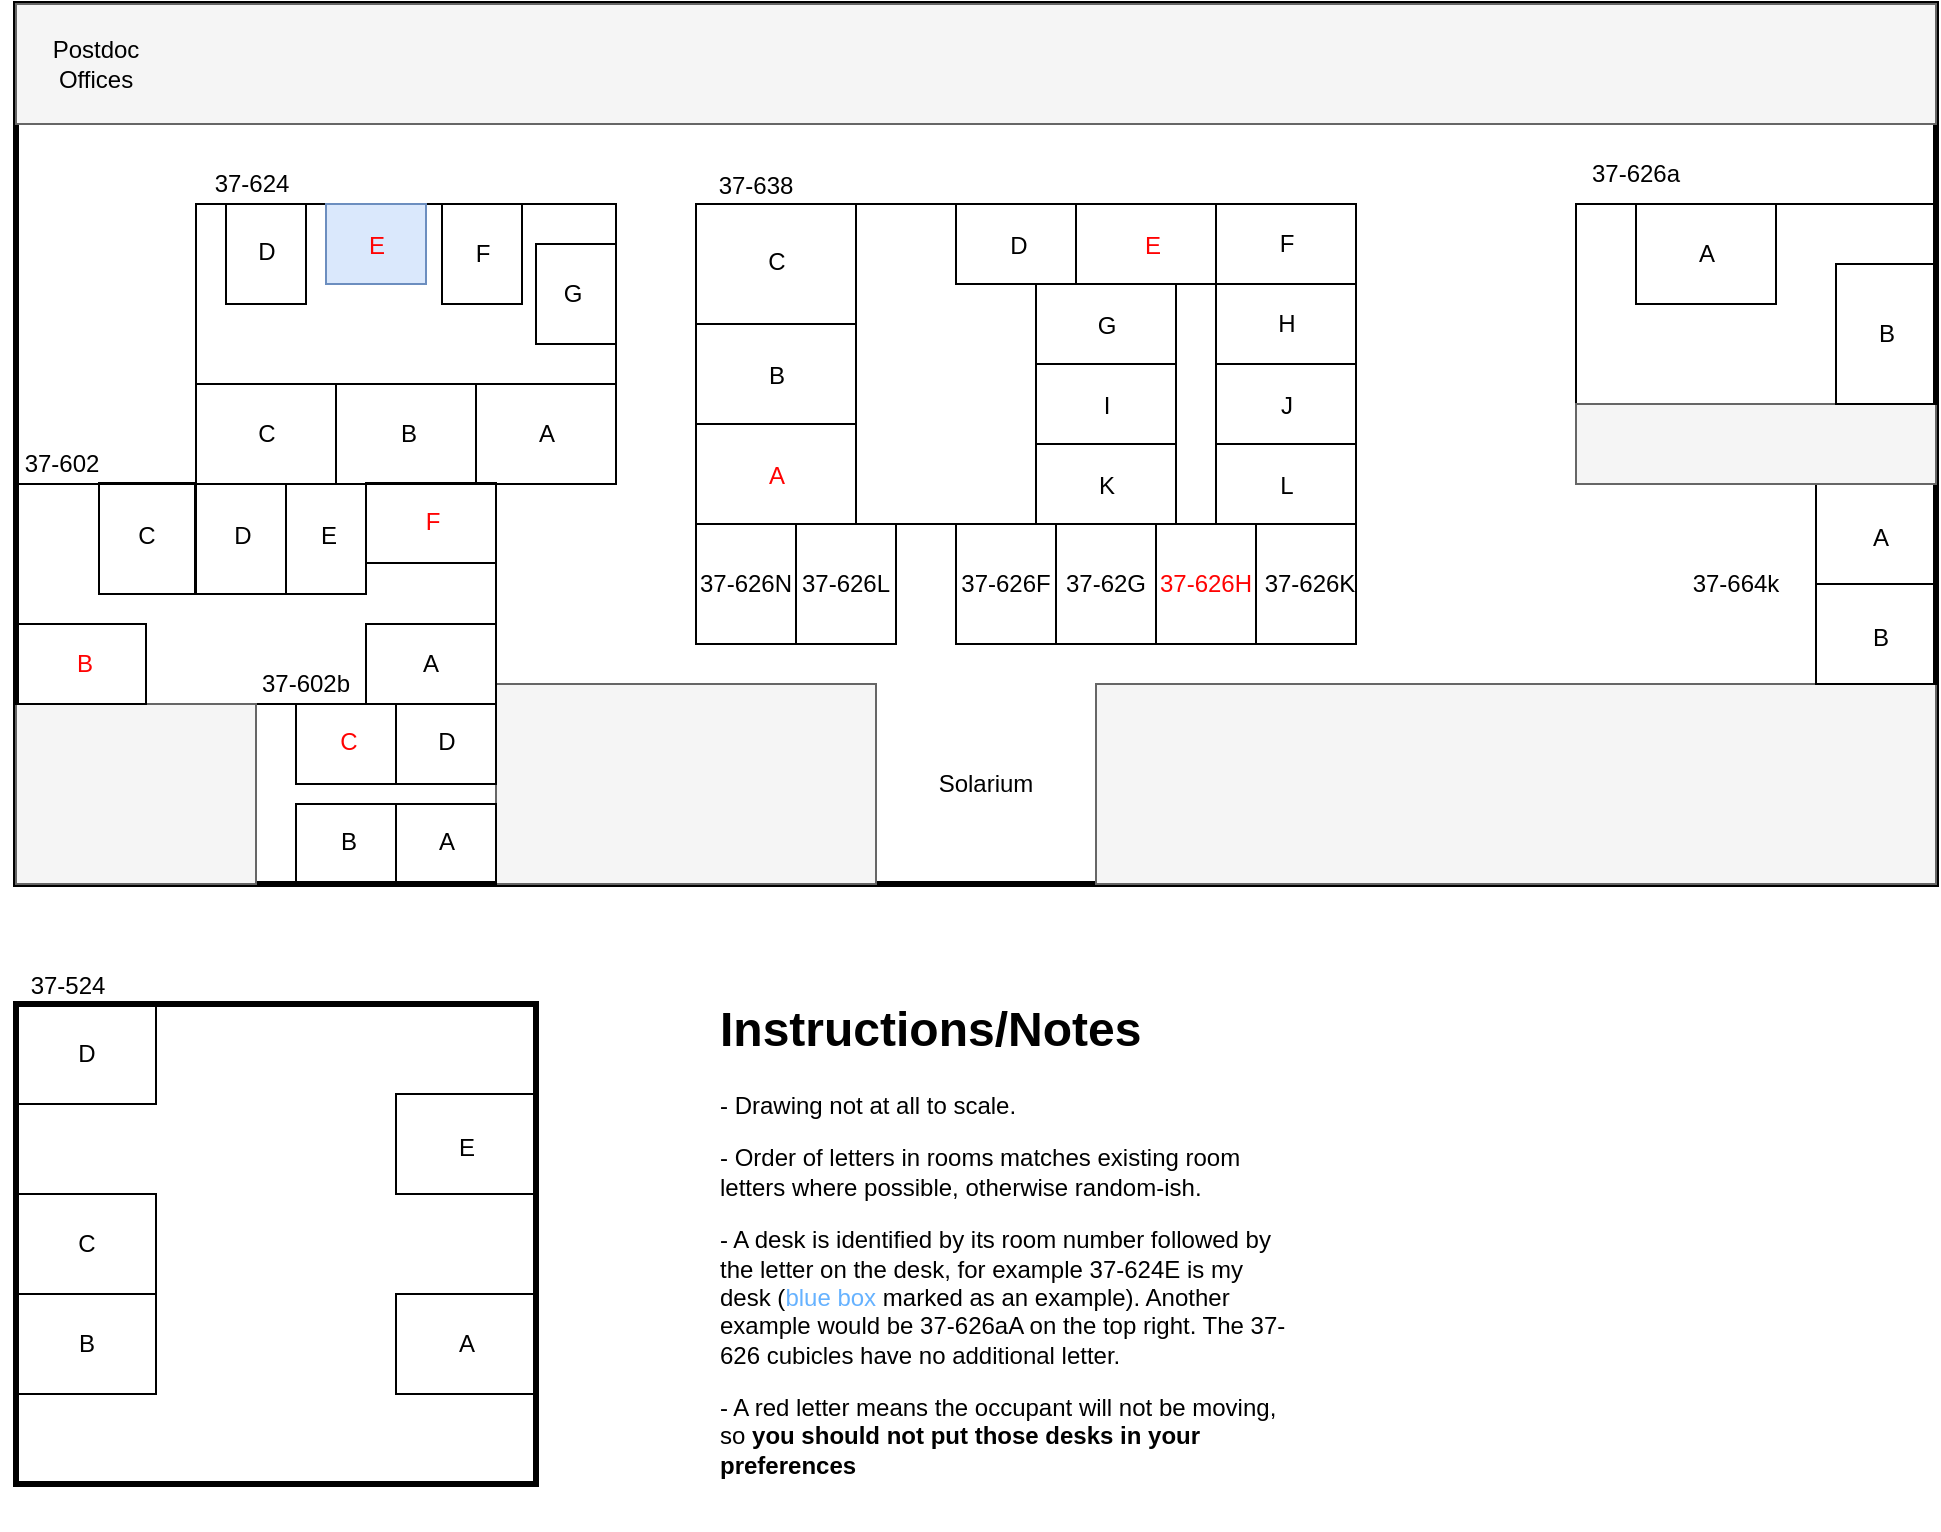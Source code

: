 <mxfile version="24.0.1" type="github">
  <diagram name="Page-1" id="cr1Za1uVQgATXjZ6iJ6d">
    <mxGraphModel dx="1077" dy="583" grid="1" gridSize="10" guides="1" tooltips="1" connect="1" arrows="1" fold="1" page="1" pageScale="1" pageWidth="1100" pageHeight="850" math="0" shadow="0">
      <root>
        <mxCell id="0" />
        <mxCell id="1" parent="0" />
        <mxCell id="AhOhHvn87h0xQgYjtJXQ-2" value="" style="rounded=0;whiteSpace=wrap;html=1;fillColor=none;strokeWidth=3;" parent="1" vertex="1">
          <mxGeometry x="60" y="60" width="960" height="440" as="geometry" />
        </mxCell>
        <mxCell id="AhOhHvn87h0xQgYjtJXQ-3" value="" style="rounded=0;whiteSpace=wrap;html=1;strokeWidth=3;fillColor=none;" parent="1" vertex="1">
          <mxGeometry x="60" y="560" width="260" height="240" as="geometry" />
        </mxCell>
        <mxCell id="AhOhHvn87h0xQgYjtJXQ-5" value="" style="rounded=0;whiteSpace=wrap;html=1;fillColor=#f5f5f5;fontColor=#333333;strokeColor=#666666;shadow=0;glass=0;" parent="1" vertex="1">
          <mxGeometry x="60" y="60" width="960" height="60" as="geometry" />
        </mxCell>
        <mxCell id="AhOhHvn87h0xQgYjtJXQ-6" value="Postdoc Offices" style="text;html=1;strokeColor=none;fillColor=none;align=center;verticalAlign=middle;whiteSpace=wrap;rounded=0;" parent="1" vertex="1">
          <mxGeometry x="70" y="75" width="60" height="30" as="geometry" />
        </mxCell>
        <mxCell id="AhOhHvn87h0xQgYjtJXQ-7" value="" style="rounded=0;whiteSpace=wrap;html=1;fillColor=none;" parent="1" vertex="1">
          <mxGeometry x="150" y="160" width="210" height="140" as="geometry" />
        </mxCell>
        <mxCell id="AhOhHvn87h0xQgYjtJXQ-9" value="" style="rounded=0;whiteSpace=wrap;html=1;fillColor=none;" parent="1" vertex="1">
          <mxGeometry x="60" y="300" width="240" height="110" as="geometry" />
        </mxCell>
        <mxCell id="AhOhHvn87h0xQgYjtJXQ-11" value="" style="rounded=0;whiteSpace=wrap;html=1;fillColor=#f5f5f5;fontColor=#333333;strokeColor=#666666;" parent="1" vertex="1">
          <mxGeometry x="300" y="400" width="190" height="100" as="geometry" />
        </mxCell>
        <mxCell id="-M64CqVJRw943yaDAng4-1" value="" style="rounded=0;whiteSpace=wrap;html=1;fillColor=#f5f5f5;fontColor=#333333;strokeColor=#666666;" parent="1" vertex="1">
          <mxGeometry x="600" y="400" width="420" height="100" as="geometry" />
        </mxCell>
        <mxCell id="-M64CqVJRw943yaDAng4-2" value="" style="rounded=0;whiteSpace=wrap;html=1;fillColor=none;" parent="1" vertex="1">
          <mxGeometry x="400" y="160" width="330" height="160" as="geometry" />
        </mxCell>
        <mxCell id="-M64CqVJRw943yaDAng4-3" value="" style="rounded=0;whiteSpace=wrap;html=1;fillColor=none;" parent="1" vertex="1">
          <mxGeometry x="530" y="320" width="50" height="60" as="geometry" />
        </mxCell>
        <mxCell id="-M64CqVJRw943yaDAng4-4" value="" style="rounded=0;whiteSpace=wrap;html=1;fillColor=none;" parent="1" vertex="1">
          <mxGeometry x="400" y="320" width="50" height="60" as="geometry" />
        </mxCell>
        <mxCell id="-M64CqVJRw943yaDAng4-5" value="" style="rounded=0;whiteSpace=wrap;html=1;fillColor=none;" parent="1" vertex="1">
          <mxGeometry x="840" y="160" width="180" height="100" as="geometry" />
        </mxCell>
        <mxCell id="-M64CqVJRw943yaDAng4-6" value="" style="rounded=0;whiteSpace=wrap;html=1;fillColor=none;" parent="1" vertex="1">
          <mxGeometry x="400" y="270" width="80" height="50" as="geometry" />
        </mxCell>
        <mxCell id="-M64CqVJRw943yaDAng4-7" value="" style="rounded=0;whiteSpace=wrap;html=1;fillColor=none;" parent="1" vertex="1">
          <mxGeometry x="400" y="220" width="80" height="50" as="geometry" />
        </mxCell>
        <mxCell id="-M64CqVJRw943yaDAng4-8" value="" style="rounded=0;whiteSpace=wrap;html=1;fillColor=none;" parent="1" vertex="1">
          <mxGeometry x="400" y="160" width="80" height="60" as="geometry" />
        </mxCell>
        <mxCell id="-M64CqVJRw943yaDAng4-9" value="" style="rounded=0;whiteSpace=wrap;html=1;fillColor=none;" parent="1" vertex="1">
          <mxGeometry x="960" y="350" width="60" height="50" as="geometry" />
        </mxCell>
        <mxCell id="-M64CqVJRw943yaDAng4-10" value="" style="rounded=0;whiteSpace=wrap;html=1;fillColor=none;" parent="1" vertex="1">
          <mxGeometry x="960" y="300" width="60" height="50" as="geometry" />
        </mxCell>
        <mxCell id="-M64CqVJRw943yaDAng4-11" value="" style="rounded=0;whiteSpace=wrap;html=1;fillColor=none;" parent="1" vertex="1">
          <mxGeometry x="530" y="160" width="60" height="40" as="geometry" />
        </mxCell>
        <mxCell id="-M64CqVJRw943yaDAng4-12" value="" style="rounded=0;whiteSpace=wrap;html=1;fillColor=none;" parent="1" vertex="1">
          <mxGeometry x="590" y="160" width="70" height="40" as="geometry" />
        </mxCell>
        <mxCell id="-M64CqVJRw943yaDAng4-13" value="" style="rounded=0;whiteSpace=wrap;html=1;fillColor=none;" parent="1" vertex="1">
          <mxGeometry x="660" y="160" width="70" height="40" as="geometry" />
        </mxCell>
        <mxCell id="-M64CqVJRw943yaDAng4-14" value="" style="rounded=0;whiteSpace=wrap;html=1;fillColor=none;" parent="1" vertex="1">
          <mxGeometry x="660" y="200" width="70" height="40" as="geometry" />
        </mxCell>
        <mxCell id="-M64CqVJRw943yaDAng4-15" value="" style="rounded=0;whiteSpace=wrap;html=1;fillColor=none;" parent="1" vertex="1">
          <mxGeometry x="660" y="240" width="70" height="40" as="geometry" />
        </mxCell>
        <mxCell id="-M64CqVJRw943yaDAng4-16" value="" style="rounded=0;whiteSpace=wrap;html=1;fillColor=none;" parent="1" vertex="1">
          <mxGeometry x="660" y="280" width="70" height="40" as="geometry" />
        </mxCell>
        <mxCell id="-M64CqVJRw943yaDAng4-17" value="" style="rounded=0;whiteSpace=wrap;html=1;fillColor=none;" parent="1" vertex="1">
          <mxGeometry x="570" y="200" width="70" height="40" as="geometry" />
        </mxCell>
        <mxCell id="-M64CqVJRw943yaDAng4-18" value="" style="rounded=0;whiteSpace=wrap;html=1;fillColor=none;" parent="1" vertex="1">
          <mxGeometry x="570" y="240" width="70" height="40" as="geometry" />
        </mxCell>
        <mxCell id="-M64CqVJRw943yaDAng4-19" value="" style="rounded=0;whiteSpace=wrap;html=1;fillColor=none;" parent="1" vertex="1">
          <mxGeometry x="570" y="280" width="70" height="40" as="geometry" />
        </mxCell>
        <mxCell id="-M64CqVJRw943yaDAng4-20" value="" style="rounded=0;whiteSpace=wrap;html=1;fillColor=#f5f5f5;fontColor=#333333;strokeColor=#666666;" parent="1" vertex="1">
          <mxGeometry x="60" y="410" width="120" height="90" as="geometry" />
        </mxCell>
        <mxCell id="-M64CqVJRw943yaDAng4-21" value="" style="rounded=0;whiteSpace=wrap;html=1;fillColor=none;" parent="1" vertex="1">
          <mxGeometry x="150" y="250" width="70" height="50" as="geometry" />
        </mxCell>
        <mxCell id="-M64CqVJRw943yaDAng4-22" value="" style="rounded=0;whiteSpace=wrap;html=1;fillColor=none;" parent="1" vertex="1">
          <mxGeometry x="220" y="250" width="70" height="50" as="geometry" />
        </mxCell>
        <mxCell id="-M64CqVJRw943yaDAng4-23" value="" style="rounded=0;whiteSpace=wrap;html=1;fillColor=none;" parent="1" vertex="1">
          <mxGeometry x="290" y="250" width="70" height="50" as="geometry" />
        </mxCell>
        <mxCell id="-M64CqVJRw943yaDAng4-24" value="" style="rounded=0;whiteSpace=wrap;html=1;fillColor=none;" parent="1" vertex="1">
          <mxGeometry x="450" y="320" width="50" height="60" as="geometry" />
        </mxCell>
        <mxCell id="-M64CqVJRw943yaDAng4-25" value="" style="rounded=0;whiteSpace=wrap;html=1;fillColor=none;" parent="1" vertex="1">
          <mxGeometry x="580" y="320" width="50" height="60" as="geometry" />
        </mxCell>
        <mxCell id="-M64CqVJRw943yaDAng4-26" value="" style="rounded=0;whiteSpace=wrap;html=1;fillColor=none;" parent="1" vertex="1">
          <mxGeometry x="630" y="320" width="50" height="60" as="geometry" />
        </mxCell>
        <mxCell id="-M64CqVJRw943yaDAng4-27" value="" style="rounded=0;whiteSpace=wrap;html=1;fillColor=none;" parent="1" vertex="1">
          <mxGeometry x="680" y="320" width="50" height="60" as="geometry" />
        </mxCell>
        <mxCell id="-M64CqVJRw943yaDAng4-28" value="" style="rounded=0;whiteSpace=wrap;html=1;fillColor=#f5f5f5;fontColor=#333333;strokeColor=#666666;" parent="1" vertex="1">
          <mxGeometry x="840" y="260" width="180" height="40" as="geometry" />
        </mxCell>
        <mxCell id="-M64CqVJRw943yaDAng4-29" value="" style="rounded=0;whiteSpace=wrap;html=1;fillColor=none;" parent="1" vertex="1">
          <mxGeometry x="320" y="180" width="40" height="50" as="geometry" />
        </mxCell>
        <mxCell id="-M64CqVJRw943yaDAng4-30" value="" style="rounded=0;whiteSpace=wrap;html=1;fillColor=none;" parent="1" vertex="1">
          <mxGeometry x="273" y="160" width="40" height="50" as="geometry" />
        </mxCell>
        <mxCell id="-M64CqVJRw943yaDAng4-31" value="" style="rounded=0;whiteSpace=wrap;html=1;fillColor=#dae8fc;rotation=90;strokeColor=#6c8ebf;" parent="1" vertex="1">
          <mxGeometry x="220" y="155" width="40" height="50" as="geometry" />
        </mxCell>
        <mxCell id="-M64CqVJRw943yaDAng4-32" value="" style="rounded=0;whiteSpace=wrap;html=1;fillColor=none;rotation=0;" parent="1" vertex="1">
          <mxGeometry x="165" y="160" width="40" height="50" as="geometry" />
        </mxCell>
        <mxCell id="-M64CqVJRw943yaDAng4-33" value="" style="rounded=0;whiteSpace=wrap;html=1;fillColor=none;rotation=90;" parent="1" vertex="1">
          <mxGeometry x="255" y="405" width="40" height="50" as="geometry" />
        </mxCell>
        <mxCell id="-M64CqVJRw943yaDAng4-34" value="" style="rounded=0;whiteSpace=wrap;html=1;fillColor=none;rotation=90;" parent="1" vertex="1">
          <mxGeometry x="205" y="405" width="40" height="50" as="geometry" />
        </mxCell>
        <mxCell id="-M64CqVJRw943yaDAng4-35" value="" style="rounded=0;whiteSpace=wrap;html=1;fillColor=none;rotation=90;" parent="1" vertex="1">
          <mxGeometry x="205" y="455" width="40" height="50" as="geometry" />
        </mxCell>
        <mxCell id="-M64CqVJRw943yaDAng4-36" value="" style="rounded=0;whiteSpace=wrap;html=1;fillColor=none;rotation=90;" parent="1" vertex="1">
          <mxGeometry x="255" y="455" width="40" height="50" as="geometry" />
        </mxCell>
        <mxCell id="-M64CqVJRw943yaDAng4-37" value="" style="rounded=0;whiteSpace=wrap;html=1;fillColor=none;rotation=90;" parent="1" vertex="1">
          <mxGeometry x="247.5" y="357.5" width="40" height="65" as="geometry" />
        </mxCell>
        <mxCell id="-M64CqVJRw943yaDAng4-38" value="" style="rounded=0;whiteSpace=wrap;html=1;fillColor=none;rotation=90;" parent="1" vertex="1">
          <mxGeometry x="247.5" y="287" width="40" height="65" as="geometry" />
        </mxCell>
        <mxCell id="-M64CqVJRw943yaDAng4-39" value="" style="rounded=0;whiteSpace=wrap;html=1;fillColor=none;rotation=-180;" parent="1" vertex="1">
          <mxGeometry x="195" y="300" width="40" height="55" as="geometry" />
        </mxCell>
        <mxCell id="-M64CqVJRw943yaDAng4-41" value="" style="rounded=0;whiteSpace=wrap;html=1;fillColor=none;rotation=90;" parent="1" vertex="1">
          <mxGeometry x="72.5" y="357.5" width="40" height="65" as="geometry" />
        </mxCell>
        <mxCell id="-M64CqVJRw943yaDAng4-42" value="" style="rounded=0;whiteSpace=wrap;html=1;fillColor=none;rotation=90;" parent="1" vertex="1">
          <mxGeometry x="97.75" y="303.25" width="55.5" height="48" as="geometry" />
        </mxCell>
        <mxCell id="-M64CqVJRw943yaDAng4-44" value="" style="rounded=0;whiteSpace=wrap;html=1;fillColor=none;rotation=-180;" parent="1" vertex="1">
          <mxGeometry x="150" y="300" width="45" height="55" as="geometry" />
        </mxCell>
        <mxCell id="-M64CqVJRw943yaDAng4-45" value="" style="rounded=0;whiteSpace=wrap;html=1;fillColor=none;" parent="1" vertex="1">
          <mxGeometry x="970" y="190" width="50" height="70" as="geometry" />
        </mxCell>
        <mxCell id="-M64CqVJRw943yaDAng4-46" value="" style="rounded=0;whiteSpace=wrap;html=1;fillColor=none;rotation=90;" parent="1" vertex="1">
          <mxGeometry x="880" y="150" width="50" height="70" as="geometry" />
        </mxCell>
        <mxCell id="-M64CqVJRw943yaDAng4-47" value="" style="rounded=0;whiteSpace=wrap;html=1;fillColor=none;" parent="1" vertex="1">
          <mxGeometry x="60" y="560" width="70" height="50" as="geometry" />
        </mxCell>
        <mxCell id="-M64CqVJRw943yaDAng4-48" value="" style="rounded=0;whiteSpace=wrap;html=1;fillColor=none;" parent="1" vertex="1">
          <mxGeometry x="60" y="655" width="70" height="50" as="geometry" />
        </mxCell>
        <mxCell id="-M64CqVJRw943yaDAng4-49" value="" style="rounded=0;whiteSpace=wrap;html=1;fillColor=none;" parent="1" vertex="1">
          <mxGeometry x="60" y="705" width="70" height="50" as="geometry" />
        </mxCell>
        <mxCell id="-M64CqVJRw943yaDAng4-50" value="" style="rounded=0;whiteSpace=wrap;html=1;fillColor=none;" parent="1" vertex="1">
          <mxGeometry x="250" y="705" width="70" height="50" as="geometry" />
        </mxCell>
        <mxCell id="-M64CqVJRw943yaDAng4-51" value="" style="rounded=0;whiteSpace=wrap;html=1;fillColor=none;" parent="1" vertex="1">
          <mxGeometry x="250" y="605" width="70" height="50" as="geometry" />
        </mxCell>
        <mxCell id="-M64CqVJRw943yaDAng4-55" value="37-624" style="text;html=1;strokeColor=none;fillColor=none;align=center;verticalAlign=middle;whiteSpace=wrap;rounded=0;" parent="1" vertex="1">
          <mxGeometry x="148" y="135" width="60" height="30" as="geometry" />
        </mxCell>
        <mxCell id="-M64CqVJRw943yaDAng4-56" value="37-638" style="text;html=1;strokeColor=none;fillColor=none;align=center;verticalAlign=middle;whiteSpace=wrap;rounded=0;" parent="1" vertex="1">
          <mxGeometry x="400" y="136" width="60" height="30" as="geometry" />
        </mxCell>
        <mxCell id="-M64CqVJRw943yaDAng4-57" value="Solarium" style="text;html=1;strokeColor=none;fillColor=none;align=center;verticalAlign=middle;whiteSpace=wrap;rounded=0;" parent="1" vertex="1">
          <mxGeometry x="515" y="435" width="60" height="30" as="geometry" />
        </mxCell>
        <mxCell id="-M64CqVJRw943yaDAng4-58" value="37-602" style="text;html=1;strokeColor=none;fillColor=none;align=center;verticalAlign=middle;whiteSpace=wrap;rounded=0;" parent="1" vertex="1">
          <mxGeometry x="52.5" y="275" width="60" height="30" as="geometry" />
        </mxCell>
        <mxCell id="-M64CqVJRw943yaDAng4-59" value="37-602b" style="text;html=1;strokeColor=none;fillColor=none;align=center;verticalAlign=middle;whiteSpace=wrap;rounded=0;" parent="1" vertex="1">
          <mxGeometry x="175" y="385" width="60" height="30" as="geometry" />
        </mxCell>
        <mxCell id="-M64CqVJRw943yaDAng4-60" value="37-626N" style="text;html=1;strokeColor=none;fillColor=none;align=center;verticalAlign=middle;whiteSpace=wrap;rounded=0;" parent="1" vertex="1">
          <mxGeometry x="395" y="335" width="60" height="30" as="geometry" />
        </mxCell>
        <mxCell id="-M64CqVJRw943yaDAng4-61" value="37-626L" style="text;html=1;strokeColor=none;fillColor=none;align=center;verticalAlign=middle;whiteSpace=wrap;rounded=0;" parent="1" vertex="1">
          <mxGeometry x="445" y="335" width="60" height="30" as="geometry" />
        </mxCell>
        <mxCell id="-M64CqVJRw943yaDAng4-62" value="37-626F" style="text;html=1;strokeColor=none;fillColor=none;align=center;verticalAlign=middle;whiteSpace=wrap;rounded=0;" parent="1" vertex="1">
          <mxGeometry x="525" y="335" width="60" height="30" as="geometry" />
        </mxCell>
        <mxCell id="-M64CqVJRw943yaDAng4-63" value="37-62G" style="text;html=1;strokeColor=none;fillColor=none;align=center;verticalAlign=middle;whiteSpace=wrap;rounded=0;" parent="1" vertex="1">
          <mxGeometry x="575" y="335" width="60" height="30" as="geometry" />
        </mxCell>
        <mxCell id="-M64CqVJRw943yaDAng4-64" value="&lt;font color=&quot;#ff0303&quot;&gt;37-626H&lt;/font&gt;" style="text;html=1;strokeColor=none;fillColor=none;align=center;verticalAlign=middle;whiteSpace=wrap;rounded=0;" parent="1" vertex="1">
          <mxGeometry x="625" y="335" width="60" height="30" as="geometry" />
        </mxCell>
        <mxCell id="-M64CqVJRw943yaDAng4-65" value="37-626K" style="text;html=1;strokeColor=none;fillColor=none;align=center;verticalAlign=middle;whiteSpace=wrap;rounded=0;" parent="1" vertex="1">
          <mxGeometry x="677" y="335" width="60" height="30" as="geometry" />
        </mxCell>
        <mxCell id="-M64CqVJRw943yaDAng4-67" value="37-664k" style="text;html=1;strokeColor=none;fillColor=none;align=center;verticalAlign=middle;whiteSpace=wrap;rounded=0;" parent="1" vertex="1">
          <mxGeometry x="890" y="335" width="60" height="30" as="geometry" />
        </mxCell>
        <mxCell id="-M64CqVJRw943yaDAng4-68" value="37-626a" style="text;html=1;strokeColor=none;fillColor=none;align=center;verticalAlign=middle;whiteSpace=wrap;rounded=0;" parent="1" vertex="1">
          <mxGeometry x="840" y="130" width="60" height="30" as="geometry" />
        </mxCell>
        <mxCell id="-M64CqVJRw943yaDAng4-69" value="37-524" style="text;html=1;strokeColor=none;fillColor=none;align=center;verticalAlign=middle;whiteSpace=wrap;rounded=0;" parent="1" vertex="1">
          <mxGeometry x="55.5" y="536" width="60" height="30" as="geometry" />
        </mxCell>
        <mxCell id="G25YqJeJ3StQM15O_co6-3" value="A" style="text;html=1;strokeColor=none;fillColor=none;align=center;verticalAlign=middle;whiteSpace=wrap;rounded=0;" vertex="1" parent="1">
          <mxGeometry x="316.5" y="260" width="17" height="30" as="geometry" />
        </mxCell>
        <mxCell id="G25YqJeJ3StQM15O_co6-4" value="B" style="text;html=1;strokeColor=none;fillColor=none;align=center;verticalAlign=middle;whiteSpace=wrap;rounded=0;" vertex="1" parent="1">
          <mxGeometry x="247.5" y="260" width="17" height="30" as="geometry" />
        </mxCell>
        <mxCell id="G25YqJeJ3StQM15O_co6-5" value="C" style="text;html=1;strokeColor=none;fillColor=none;align=center;verticalAlign=middle;whiteSpace=wrap;rounded=0;" vertex="1" parent="1">
          <mxGeometry x="176.5" y="260" width="17" height="30" as="geometry" />
        </mxCell>
        <mxCell id="G25YqJeJ3StQM15O_co6-6" value="D" style="text;html=1;strokeColor=none;fillColor=none;align=center;verticalAlign=middle;whiteSpace=wrap;rounded=0;" vertex="1" parent="1">
          <mxGeometry x="176.5" y="169" width="17" height="30" as="geometry" />
        </mxCell>
        <mxCell id="G25YqJeJ3StQM15O_co6-7" value="&lt;font color=&quot;#ff0303&quot;&gt;E&lt;/font&gt;" style="text;html=1;strokeColor=none;fillColor=none;align=center;verticalAlign=middle;whiteSpace=wrap;rounded=0;" vertex="1" parent="1">
          <mxGeometry x="231.5" y="166" width="17" height="30" as="geometry" />
        </mxCell>
        <mxCell id="G25YqJeJ3StQM15O_co6-8" value="F" style="text;html=1;strokeColor=none;fillColor=none;align=center;verticalAlign=middle;whiteSpace=wrap;rounded=0;" vertex="1" parent="1">
          <mxGeometry x="284.5" y="170" width="17" height="30" as="geometry" />
        </mxCell>
        <mxCell id="G25YqJeJ3StQM15O_co6-9" value="G" style="text;html=1;strokeColor=none;fillColor=none;align=center;verticalAlign=middle;whiteSpace=wrap;rounded=0;" vertex="1" parent="1">
          <mxGeometry x="330" y="190" width="17" height="30" as="geometry" />
        </mxCell>
        <mxCell id="G25YqJeJ3StQM15O_co6-10" value="A" style="text;html=1;strokeColor=none;fillColor=none;align=center;verticalAlign=middle;whiteSpace=wrap;rounded=0;" vertex="1" parent="1">
          <mxGeometry x="259" y="375" width="17" height="30" as="geometry" />
        </mxCell>
        <mxCell id="G25YqJeJ3StQM15O_co6-11" value="&lt;font color=&quot;#ff0303&quot;&gt;B&lt;/font&gt;" style="text;html=1;strokeColor=none;fillColor=none;align=center;verticalAlign=middle;whiteSpace=wrap;rounded=0;" vertex="1" parent="1">
          <mxGeometry x="86" y="375" width="17" height="30" as="geometry" />
        </mxCell>
        <mxCell id="G25YqJeJ3StQM15O_co6-13" value="C" style="text;html=1;strokeColor=none;fillColor=none;align=center;verticalAlign=middle;whiteSpace=wrap;rounded=0;" vertex="1" parent="1">
          <mxGeometry x="117" y="311" width="17" height="30" as="geometry" />
        </mxCell>
        <mxCell id="G25YqJeJ3StQM15O_co6-14" value="D" style="text;html=1;strokeColor=none;fillColor=none;align=center;verticalAlign=middle;whiteSpace=wrap;rounded=0;" vertex="1" parent="1">
          <mxGeometry x="165" y="311" width="17" height="30" as="geometry" />
        </mxCell>
        <mxCell id="G25YqJeJ3StQM15O_co6-15" value="E" style="text;html=1;strokeColor=none;fillColor=none;align=center;verticalAlign=middle;whiteSpace=wrap;rounded=0;" vertex="1" parent="1">
          <mxGeometry x="208" y="311" width="17" height="30" as="geometry" />
        </mxCell>
        <mxCell id="G25YqJeJ3StQM15O_co6-16" value="&lt;font color=&quot;#ff0303&quot;&gt;F&lt;/font&gt;" style="text;html=1;strokeColor=none;fillColor=none;align=center;verticalAlign=middle;whiteSpace=wrap;rounded=0;" vertex="1" parent="1">
          <mxGeometry x="260" y="304" width="17" height="30" as="geometry" />
        </mxCell>
        <mxCell id="G25YqJeJ3StQM15O_co6-17" value="D" style="text;html=1;strokeColor=none;fillColor=none;align=center;verticalAlign=middle;whiteSpace=wrap;rounded=0;" vertex="1" parent="1">
          <mxGeometry x="267" y="414" width="17" height="30" as="geometry" />
        </mxCell>
        <mxCell id="G25YqJeJ3StQM15O_co6-18" value="A" style="text;html=1;strokeColor=none;fillColor=none;align=center;verticalAlign=middle;whiteSpace=wrap;rounded=0;" vertex="1" parent="1">
          <mxGeometry x="267" y="464" width="17" height="30" as="geometry" />
        </mxCell>
        <mxCell id="G25YqJeJ3StQM15O_co6-19" value="B" style="text;html=1;strokeColor=none;fillColor=none;align=center;verticalAlign=middle;whiteSpace=wrap;rounded=0;" vertex="1" parent="1">
          <mxGeometry x="218" y="464" width="17" height="30" as="geometry" />
        </mxCell>
        <mxCell id="G25YqJeJ3StQM15O_co6-20" value="&lt;font color=&quot;#ff0303&quot;&gt;C&lt;/font&gt;" style="text;html=1;strokeColor=none;fillColor=none;align=center;verticalAlign=middle;whiteSpace=wrap;rounded=0;" vertex="1" parent="1">
          <mxGeometry x="218" y="414" width="17" height="30" as="geometry" />
        </mxCell>
        <mxCell id="G25YqJeJ3StQM15O_co6-21" value="&lt;font color=&quot;#ff0303&quot;&gt;E&lt;/font&gt;" style="text;html=1;strokeColor=none;fillColor=none;align=center;verticalAlign=middle;whiteSpace=wrap;rounded=0;" vertex="1" parent="1">
          <mxGeometry x="620" y="166" width="17" height="30" as="geometry" />
        </mxCell>
        <mxCell id="G25YqJeJ3StQM15O_co6-22" value="C" style="text;html=1;strokeColor=none;fillColor=none;align=center;verticalAlign=middle;whiteSpace=wrap;rounded=0;" vertex="1" parent="1">
          <mxGeometry x="431.5" y="174" width="17" height="30" as="geometry" />
        </mxCell>
        <mxCell id="G25YqJeJ3StQM15O_co6-23" value="D" style="text;html=1;strokeColor=none;fillColor=none;align=center;verticalAlign=middle;whiteSpace=wrap;rounded=0;" vertex="1" parent="1">
          <mxGeometry x="553" y="166" width="17" height="30" as="geometry" />
        </mxCell>
        <mxCell id="G25YqJeJ3StQM15O_co6-24" value="F" style="text;html=1;strokeColor=none;fillColor=none;align=center;verticalAlign=middle;whiteSpace=wrap;rounded=0;" vertex="1" parent="1">
          <mxGeometry x="686.5" y="165" width="17" height="30" as="geometry" />
        </mxCell>
        <mxCell id="G25YqJeJ3StQM15O_co6-25" value="H" style="text;html=1;strokeColor=none;fillColor=none;align=center;verticalAlign=middle;whiteSpace=wrap;rounded=0;" vertex="1" parent="1">
          <mxGeometry x="686.5" y="205" width="17" height="30" as="geometry" />
        </mxCell>
        <mxCell id="G25YqJeJ3StQM15O_co6-26" value="J" style="text;html=1;strokeColor=none;fillColor=none;align=center;verticalAlign=middle;whiteSpace=wrap;rounded=0;" vertex="1" parent="1">
          <mxGeometry x="686.5" y="245" width="17" height="31" as="geometry" />
        </mxCell>
        <mxCell id="G25YqJeJ3StQM15O_co6-27" value="L" style="text;html=1;strokeColor=none;fillColor=none;align=center;verticalAlign=middle;whiteSpace=wrap;rounded=0;" vertex="1" parent="1">
          <mxGeometry x="686.5" y="285" width="17" height="31" as="geometry" />
        </mxCell>
        <mxCell id="G25YqJeJ3StQM15O_co6-28" value="K" style="text;html=1;strokeColor=none;fillColor=none;align=center;verticalAlign=middle;whiteSpace=wrap;rounded=0;" vertex="1" parent="1">
          <mxGeometry x="596.5" y="285" width="17" height="31" as="geometry" />
        </mxCell>
        <mxCell id="G25YqJeJ3StQM15O_co6-29" value="I" style="text;html=1;strokeColor=none;fillColor=none;align=center;verticalAlign=middle;whiteSpace=wrap;rounded=0;" vertex="1" parent="1">
          <mxGeometry x="596.5" y="245" width="17" height="31" as="geometry" />
        </mxCell>
        <mxCell id="G25YqJeJ3StQM15O_co6-30" value="G" style="text;html=1;strokeColor=none;fillColor=none;align=center;verticalAlign=middle;whiteSpace=wrap;rounded=0;" vertex="1" parent="1">
          <mxGeometry x="596.5" y="205" width="17" height="31" as="geometry" />
        </mxCell>
        <mxCell id="G25YqJeJ3StQM15O_co6-31" value="B" style="text;html=1;strokeColor=none;fillColor=none;align=center;verticalAlign=middle;whiteSpace=wrap;rounded=0;" vertex="1" parent="1">
          <mxGeometry x="431.5" y="230" width="17" height="31" as="geometry" />
        </mxCell>
        <mxCell id="G25YqJeJ3StQM15O_co6-32" value="&lt;font color=&quot;#ff0303&quot;&gt;A&lt;/font&gt;" style="text;html=1;strokeColor=none;fillColor=none;align=center;verticalAlign=middle;whiteSpace=wrap;rounded=0;" vertex="1" parent="1">
          <mxGeometry x="431.5" y="280" width="17" height="31" as="geometry" />
        </mxCell>
        <mxCell id="G25YqJeJ3StQM15O_co6-35" value="A" style="text;html=1;strokeColor=none;fillColor=none;align=center;verticalAlign=middle;whiteSpace=wrap;rounded=0;" vertex="1" parent="1">
          <mxGeometry x="896.5" y="170" width="17" height="30" as="geometry" />
        </mxCell>
        <mxCell id="G25YqJeJ3StQM15O_co6-36" value="B" style="text;html=1;strokeColor=none;fillColor=none;align=center;verticalAlign=middle;whiteSpace=wrap;rounded=0;" vertex="1" parent="1">
          <mxGeometry x="986.5" y="210" width="17" height="30" as="geometry" />
        </mxCell>
        <mxCell id="G25YqJeJ3StQM15O_co6-37" value="A" style="text;html=1;strokeColor=none;fillColor=none;align=center;verticalAlign=middle;whiteSpace=wrap;rounded=0;" vertex="1" parent="1">
          <mxGeometry x="983.5" y="312" width="17" height="30" as="geometry" />
        </mxCell>
        <mxCell id="G25YqJeJ3StQM15O_co6-38" value="B" style="text;html=1;strokeColor=none;fillColor=none;align=center;verticalAlign=middle;whiteSpace=wrap;rounded=0;" vertex="1" parent="1">
          <mxGeometry x="983.5" y="362" width="17" height="30" as="geometry" />
        </mxCell>
        <mxCell id="G25YqJeJ3StQM15O_co6-39" value="A" style="text;html=1;strokeColor=none;fillColor=none;align=center;verticalAlign=middle;whiteSpace=wrap;rounded=0;" vertex="1" parent="1">
          <mxGeometry x="277" y="715" width="17" height="30" as="geometry" />
        </mxCell>
        <mxCell id="G25YqJeJ3StQM15O_co6-40" value="B" style="text;html=1;strokeColor=none;fillColor=none;align=center;verticalAlign=middle;whiteSpace=wrap;rounded=0;" vertex="1" parent="1">
          <mxGeometry x="86.5" y="715" width="17" height="30" as="geometry" />
        </mxCell>
        <mxCell id="G25YqJeJ3StQM15O_co6-41" value="C" style="text;html=1;strokeColor=none;fillColor=none;align=center;verticalAlign=middle;whiteSpace=wrap;rounded=0;" vertex="1" parent="1">
          <mxGeometry x="86.5" y="665" width="17" height="30" as="geometry" />
        </mxCell>
        <mxCell id="G25YqJeJ3StQM15O_co6-42" value="D" style="text;html=1;strokeColor=none;fillColor=none;align=center;verticalAlign=middle;whiteSpace=wrap;rounded=0;" vertex="1" parent="1">
          <mxGeometry x="86.5" y="570" width="17" height="30" as="geometry" />
        </mxCell>
        <mxCell id="G25YqJeJ3StQM15O_co6-43" value="E" style="text;html=1;strokeColor=none;fillColor=none;align=center;verticalAlign=middle;whiteSpace=wrap;rounded=0;" vertex="1" parent="1">
          <mxGeometry x="276.5" y="617" width="17" height="30" as="geometry" />
        </mxCell>
        <mxCell id="G25YqJeJ3StQM15O_co6-44" value="&lt;h1&gt;Instructions/Notes&lt;/h1&gt;&lt;p&gt;- Drawing not at all to scale.&amp;nbsp;&lt;/p&gt;&lt;p&gt;- Order of letters in rooms matches existing room letters where possible, otherwise random-ish.&lt;/p&gt;&lt;p&gt;- A desk is identified by its room number followed by the letter on the desk, for example 37-624E is my desk (&lt;font color=&quot;#66b2ff&quot;&gt;blue box&lt;/font&gt; marked as an example). Another example would be 37-626aA on the top right. The 37-626 cubicles have no additional letter.&lt;/p&gt;&lt;p&gt;- A red letter means the occupant will not be moving, so &lt;b&gt;you should not put those desks in your preferences&lt;/b&gt;&lt;/p&gt;" style="text;html=1;spacing=5;spacingTop=-20;whiteSpace=wrap;overflow=hidden;rounded=0;" vertex="1" parent="1">
          <mxGeometry x="406.5" y="553" width="293.5" height="270" as="geometry" />
        </mxCell>
      </root>
    </mxGraphModel>
  </diagram>
</mxfile>
